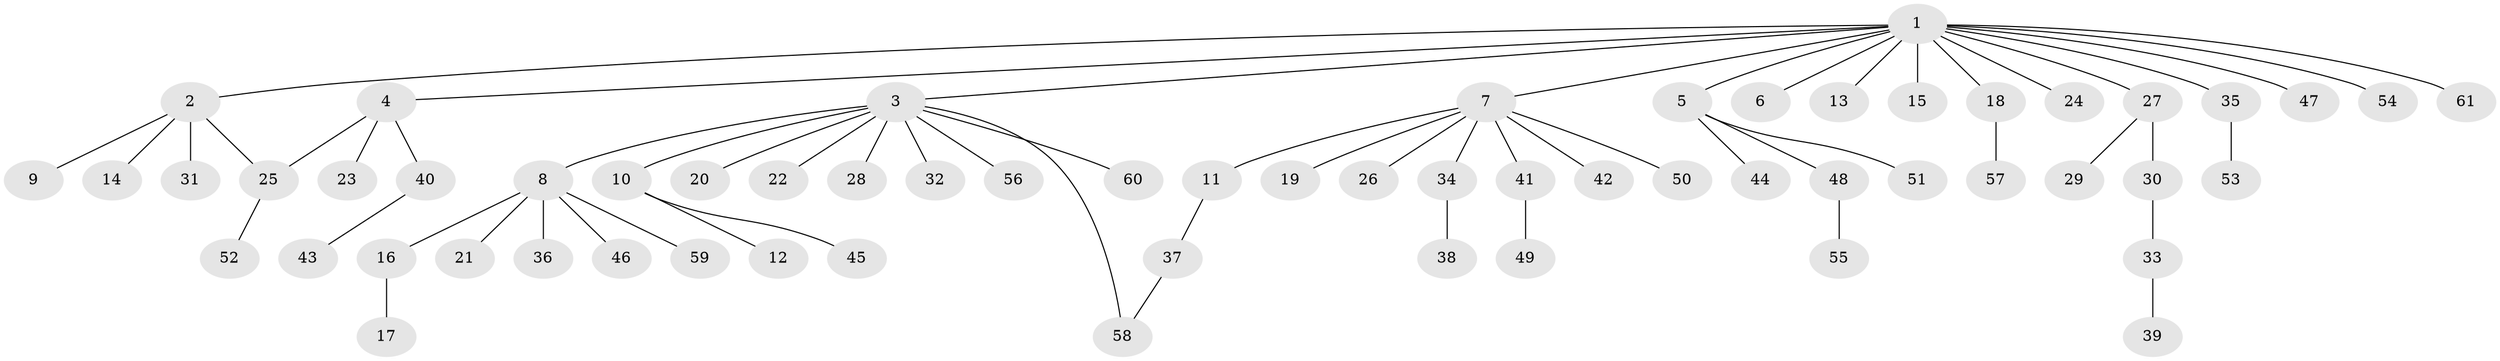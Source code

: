// Generated by graph-tools (version 1.1) at 2025/25/03/09/25 03:25:57]
// undirected, 61 vertices, 62 edges
graph export_dot {
graph [start="1"]
  node [color=gray90,style=filled];
  1;
  2;
  3;
  4;
  5;
  6;
  7;
  8;
  9;
  10;
  11;
  12;
  13;
  14;
  15;
  16;
  17;
  18;
  19;
  20;
  21;
  22;
  23;
  24;
  25;
  26;
  27;
  28;
  29;
  30;
  31;
  32;
  33;
  34;
  35;
  36;
  37;
  38;
  39;
  40;
  41;
  42;
  43;
  44;
  45;
  46;
  47;
  48;
  49;
  50;
  51;
  52;
  53;
  54;
  55;
  56;
  57;
  58;
  59;
  60;
  61;
  1 -- 2;
  1 -- 3;
  1 -- 4;
  1 -- 5;
  1 -- 6;
  1 -- 7;
  1 -- 13;
  1 -- 15;
  1 -- 18;
  1 -- 24;
  1 -- 27;
  1 -- 35;
  1 -- 47;
  1 -- 54;
  1 -- 61;
  2 -- 9;
  2 -- 14;
  2 -- 25;
  2 -- 31;
  3 -- 8;
  3 -- 10;
  3 -- 20;
  3 -- 22;
  3 -- 28;
  3 -- 32;
  3 -- 56;
  3 -- 58;
  3 -- 60;
  4 -- 23;
  4 -- 25;
  4 -- 40;
  5 -- 44;
  5 -- 48;
  5 -- 51;
  7 -- 11;
  7 -- 19;
  7 -- 26;
  7 -- 34;
  7 -- 41;
  7 -- 42;
  7 -- 50;
  8 -- 16;
  8 -- 21;
  8 -- 36;
  8 -- 46;
  8 -- 59;
  10 -- 12;
  10 -- 45;
  11 -- 37;
  16 -- 17;
  18 -- 57;
  25 -- 52;
  27 -- 29;
  27 -- 30;
  30 -- 33;
  33 -- 39;
  34 -- 38;
  35 -- 53;
  37 -- 58;
  40 -- 43;
  41 -- 49;
  48 -- 55;
}

